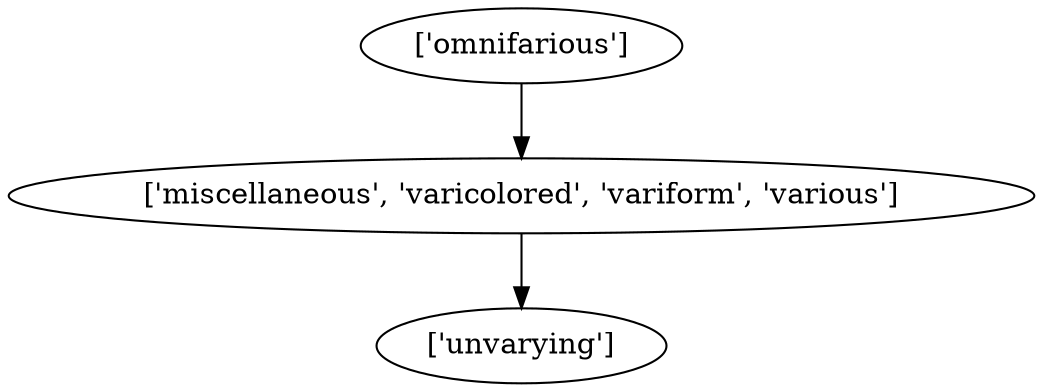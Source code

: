 strict digraph  {
	"['miscellaneous', 'varicolored', 'variform', 'various']" -> "['unvarying']";
	"['omnifarious']" -> "['miscellaneous', 'varicolored', 'variform', 'various']";
}
